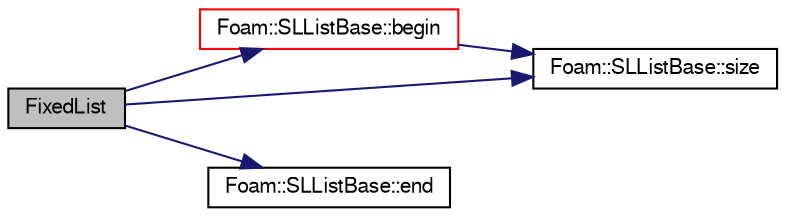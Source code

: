 digraph "FixedList"
{
  bgcolor="transparent";
  edge [fontname="FreeSans",fontsize="10",labelfontname="FreeSans",labelfontsize="10"];
  node [fontname="FreeSans",fontsize="10",shape=record];
  rankdir="LR";
  Node1 [label="FixedList",height=0.2,width=0.4,color="black", fillcolor="grey75", style="filled" fontcolor="black"];
  Node1 -> Node2 [color="midnightblue",fontsize="10",style="solid",fontname="FreeSans"];
  Node2 [label="Foam::SLListBase::begin",height=0.2,width=0.4,color="red",URL="$a02275.html#aba9a8f4b99a4ecd22aca9fb71d33fc57"];
  Node2 -> Node3 [color="midnightblue",fontsize="10",style="solid",fontname="FreeSans"];
  Node3 [label="Foam::SLListBase::size",height=0.2,width=0.4,color="black",URL="$a02275.html#a723361dc2020160f5492e8fe2d09fa44",tooltip="Return number of elements in list. "];
  Node1 -> Node4 [color="midnightblue",fontsize="10",style="solid",fontname="FreeSans"];
  Node4 [label="Foam::SLListBase::end",height=0.2,width=0.4,color="black",URL="$a02275.html#a3ddd5379f5c1bf8e726d60fd4410215a"];
  Node1 -> Node3 [color="midnightblue",fontsize="10",style="solid",fontname="FreeSans"];
}
